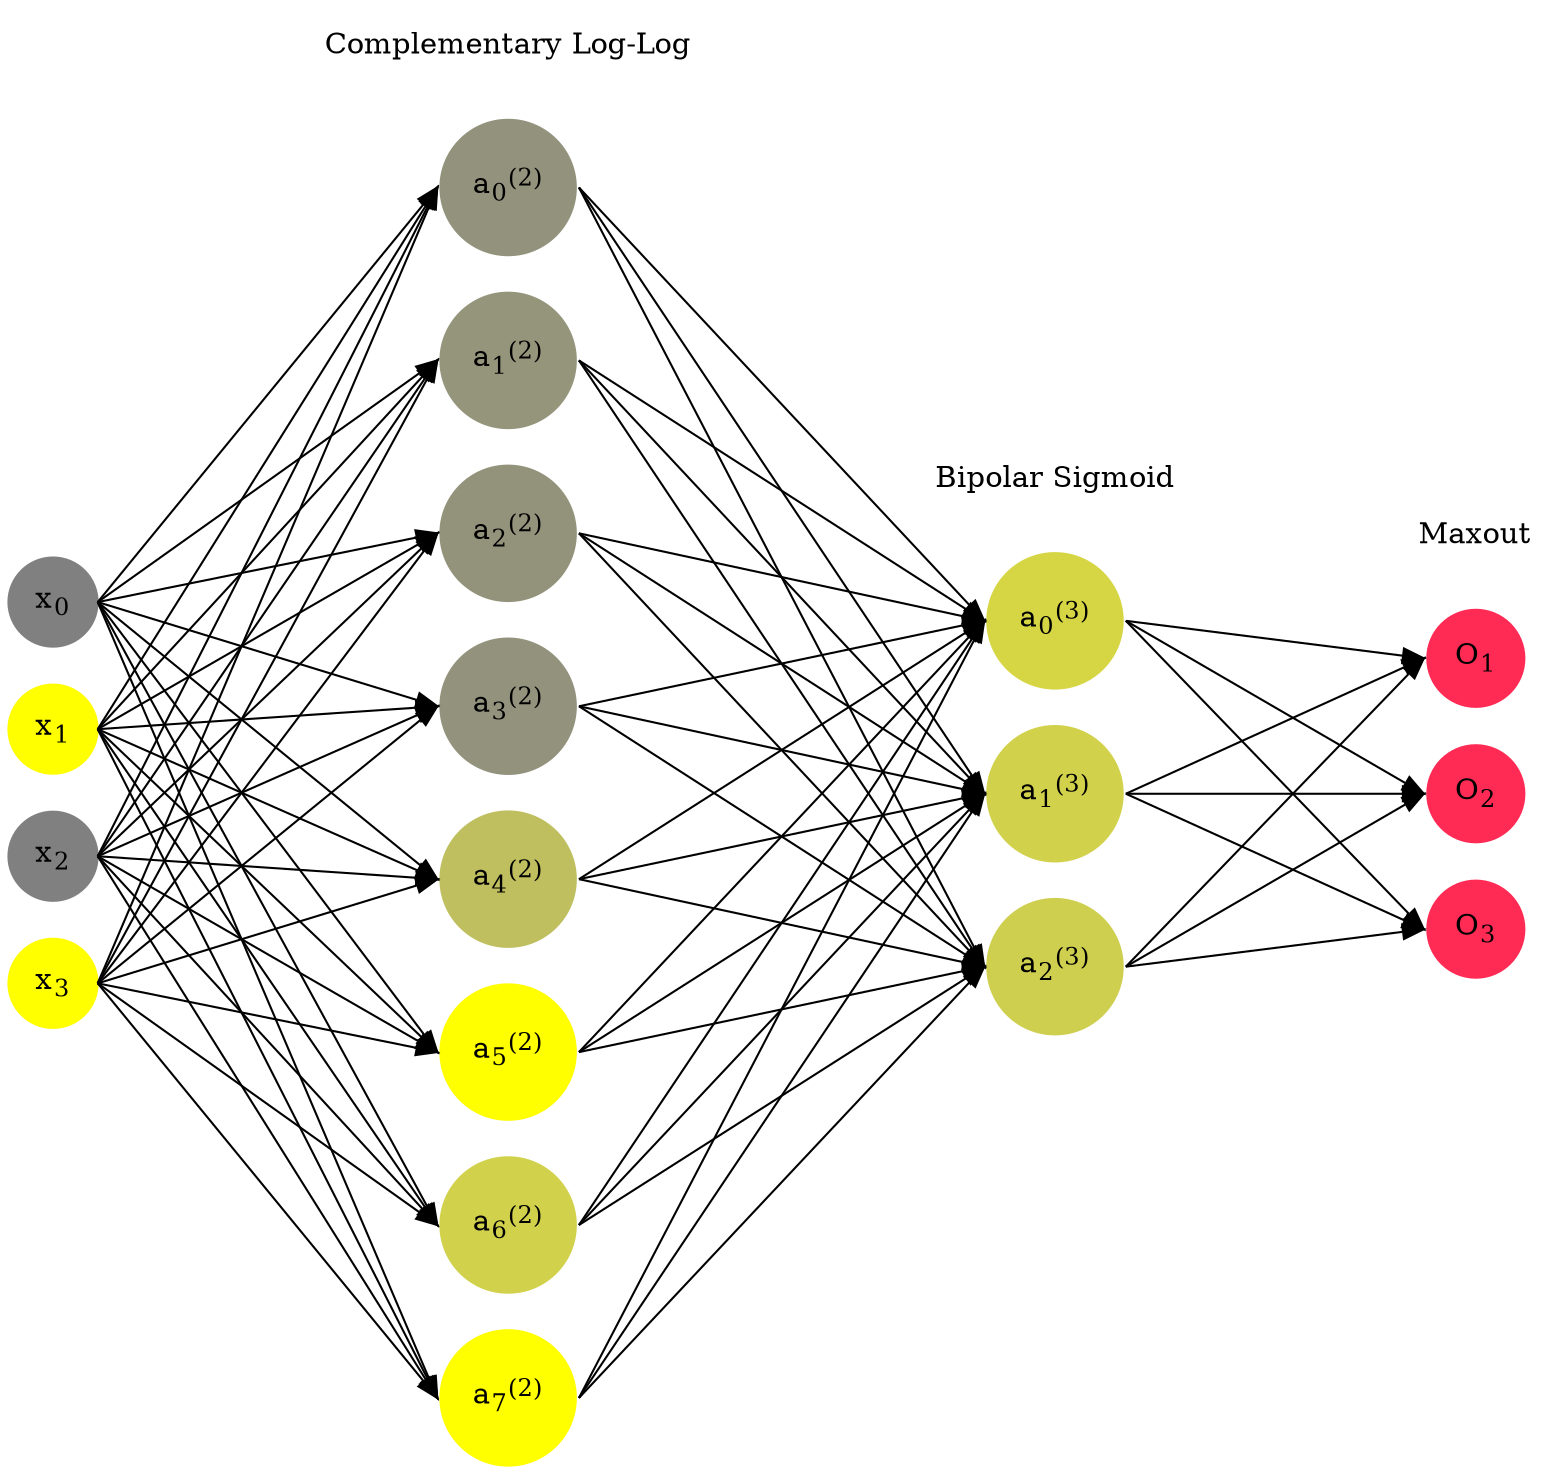 digraph G {
	rankdir = LR;
	splines=false;
	edge[style=invis];
	ranksep= 1.4;
	{
	node [shape=circle, color="0.1667, 0.0, 0.5", style=filled, fillcolor="0.1667, 0.0, 0.5"];
	x0 [label=<x<sub>0</sub>>];
	}
	{
	node [shape=circle, color="0.1667, 1.0, 1.0", style=filled, fillcolor="0.1667, 1.0, 1.0"];
	x1 [label=<x<sub>1</sub>>];
	}
	{
	node [shape=circle, color="0.1667, 0.0, 0.5", style=filled, fillcolor="0.1667, 0.0, 0.5"];
	x2 [label=<x<sub>2</sub>>];
	}
	{
	node [shape=circle, color="0.1667, 1.0, 1.0", style=filled, fillcolor="0.1667, 1.0, 1.0"];
	x3 [label=<x<sub>3</sub>>];
	}
	{
	node [shape=circle, color="0.1667, 0.151305, 0.575653", style=filled, fillcolor="0.1667, 0.151305, 0.575653"];
	a02 [label=<a<sub>0</sub><sup>(2)</sup>>];
	}
	{
	node [shape=circle, color="0.1667, 0.169237, 0.584618", style=filled, fillcolor="0.1667, 0.169237, 0.584618"];
	a12 [label=<a<sub>1</sub><sup>(2)</sup>>];
	}
	{
	node [shape=circle, color="0.1667, 0.153314, 0.576657", style=filled, fillcolor="0.1667, 0.153314, 0.576657"];
	a22 [label=<a<sub>2</sub><sup>(2)</sup>>];
	}
	{
	node [shape=circle, color="0.1667, 0.141655, 0.570828", style=filled, fillcolor="0.1667, 0.141655, 0.570828"];
	a32 [label=<a<sub>3</sub><sup>(2)</sup>>];
	}
	{
	node [shape=circle, color="0.1667, 0.492839, 0.746419", style=filled, fillcolor="0.1667, 0.492839, 0.746419"];
	a42 [label=<a<sub>4</sub><sup>(2)</sup>>];
	}
	{
	node [shape=circle, color="0.1667, 0.999998, 0.999999", style=filled, fillcolor="0.1667, 0.999998, 0.999999"];
	a52 [label=<a<sub>5</sub><sup>(2)</sup>>];
	}
	{
	node [shape=circle, color="0.1667, 0.637199, 0.818599", style=filled, fillcolor="0.1667, 0.637199, 0.818599"];
	a62 [label=<a<sub>6</sub><sup>(2)</sup>>];
	}
	{
	node [shape=circle, color="0.1667, 1.000000, 1.000000", style=filled, fillcolor="0.1667, 1.000000, 1.000000"];
	a72 [label=<a<sub>7</sub><sup>(2)</sup>>];
	}
	{
	node [shape=circle, color="0.1667, 0.674616, 0.837308", style=filled, fillcolor="0.1667, 0.674616, 0.837308"];
	a03 [label=<a<sub>0</sub><sup>(3)</sup>>];
	}
	{
	node [shape=circle, color="0.1667, 0.634521, 0.817260", style=filled, fillcolor="0.1667, 0.634521, 0.817260"];
	a13 [label=<a<sub>1</sub><sup>(3)</sup>>];
	}
	{
	node [shape=circle, color="0.1667, 0.617191, 0.808595", style=filled, fillcolor="0.1667, 0.617191, 0.808595"];
	a23 [label=<a<sub>2</sub><sup>(3)</sup>>];
	}
	{
	node [shape=circle, color="0.9667, 0.83, 1.0", style=filled, fillcolor="0.9667, 0.83, 1.0"];
	O1 [label=<O<sub>1</sub>>];
	}
	{
	node [shape=circle, color="0.9667, 0.83, 1.0", style=filled, fillcolor="0.9667, 0.83, 1.0"];
	O2 [label=<O<sub>2</sub>>];
	}
	{
	node [shape=circle, color="0.9667, 0.83, 1.0", style=filled, fillcolor="0.9667, 0.83, 1.0"];
	O3 [label=<O<sub>3</sub>>];
	}
	{
	rank=same;
	x0->x1->x2->x3;
	}
	{
	rank=same;
	a02->a12->a22->a32->a42->a52->a62->a72;
	}
	{
	rank=same;
	a03->a13->a23;
	}
	{
	rank=same;
	O1->O2->O3;
	}
	l1 [shape=plaintext,label="Complementary Log-Log"];
	l1->a02;
	{rank=same; l1;a02};
	l2 [shape=plaintext,label="Bipolar Sigmoid"];
	l2->a03;
	{rank=same; l2;a03};
	l3 [shape=plaintext,label="Maxout"];
	l3->O1;
	{rank=same; l3;O1};
edge[style=solid, tailport=e, headport=w];
	{x0;x1;x2;x3} -> {a02;a12;a22;a32;a42;a52;a62;a72};
	{a02;a12;a22;a32;a42;a52;a62;a72} -> {a03;a13;a23};
	{a03;a13;a23} -> {O1,O2,O3};
}